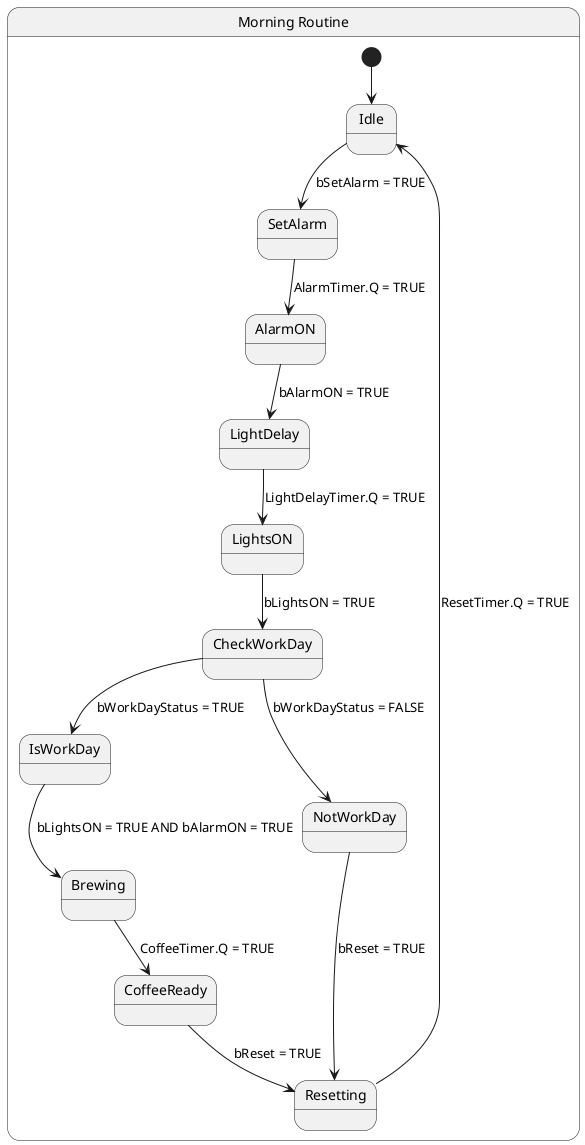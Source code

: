 @startuml
state "Morning Routine" as Routine {
    [*] --> Idle

    Idle --> SetAlarm : bSetAlarm = TRUE
    SetAlarm --> AlarmON : AlarmTimer.Q = TRUE
    AlarmON --> LightDelay : bAlarmON = TRUE
    LightDelay --> LightsON : LightDelayTimer.Q = TRUE
    LightsON --> CheckWorkDay : bLightsON = TRUE
    CheckWorkDay --> IsWorkDay : bWorkDayStatus = TRUE
    CheckWorkDay --> NotWorkDay : bWorkDayStatus = FALSE

    IsWorkDay --> Brewing : bLightsON = TRUE AND bAlarmON = TRUE
    NotWorkDay --> Resetting : bReset = TRUE

    Brewing --> CoffeeReady : CoffeeTimer.Q = TRUE
    CoffeeReady --> Resetting : bReset = TRUE

    Resetting --> Idle : ResetTimer.Q = TRUE
}

@enduml
